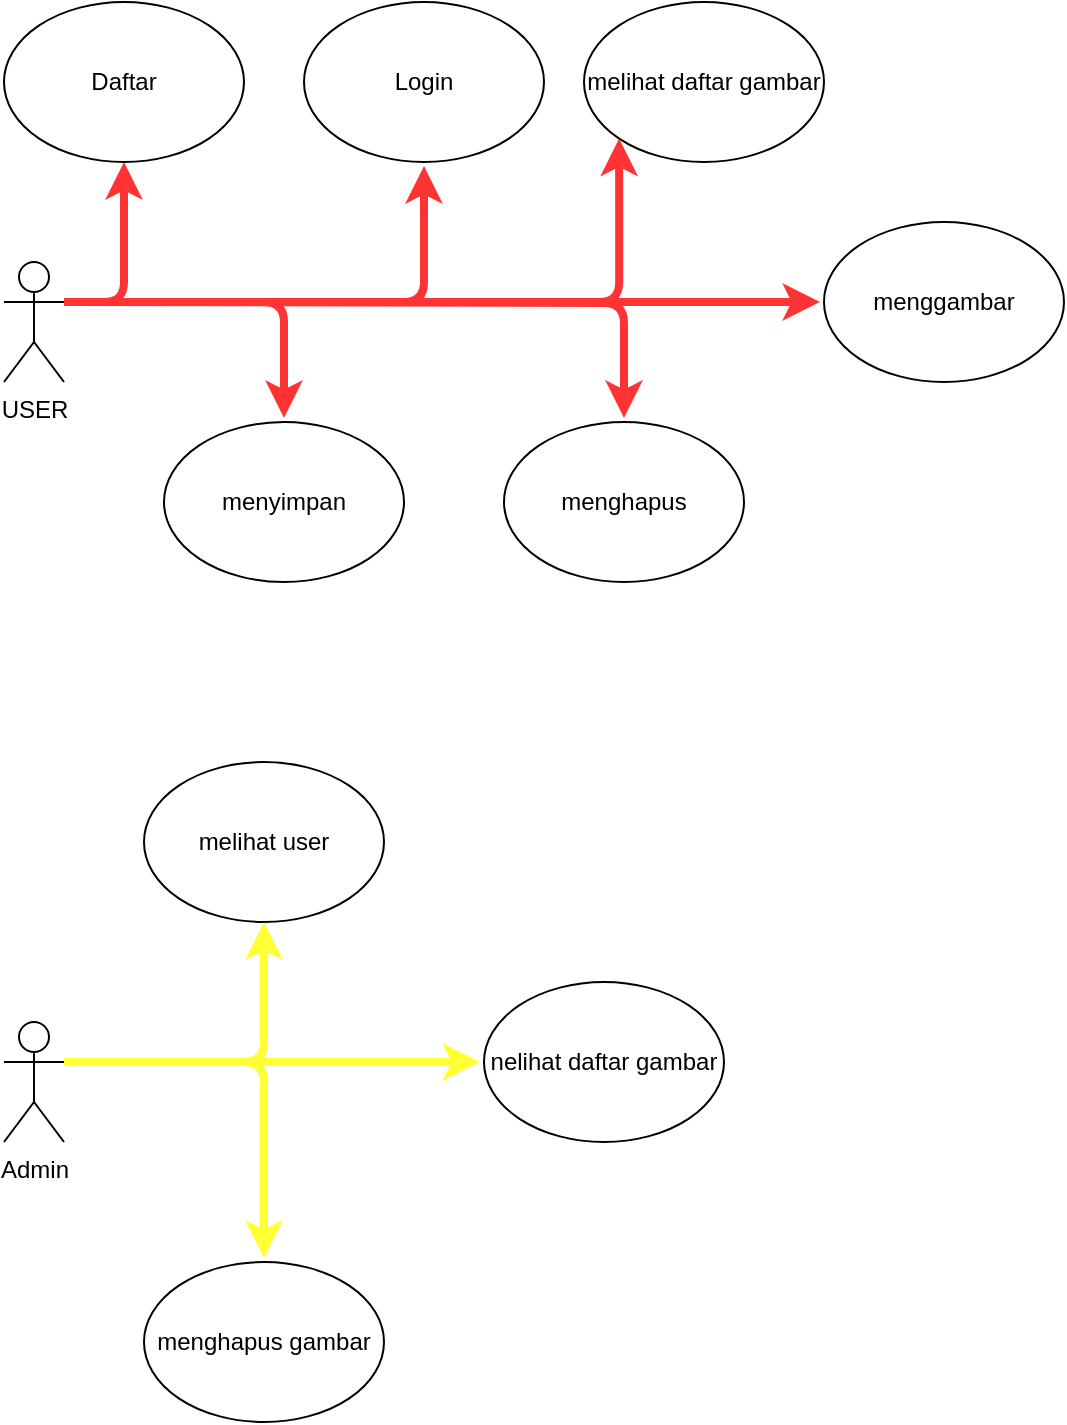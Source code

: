 <mxfile version="15.7.0" type="github">
  <diagram id="U_xnzKn267NZ0pF_PfQI" name="Page-1">
    <mxGraphModel dx="1422" dy="794" grid="1" gridSize="10" guides="1" tooltips="1" connect="1" arrows="1" fold="1" page="1" pageScale="1" pageWidth="850" pageHeight="1100" math="0" shadow="0">
      <root>
        <mxCell id="0" />
        <mxCell id="1" parent="0" />
        <mxCell id="mBxpgaZ4VFIDJMvniAg_-1" value="USER" style="shape=umlActor;verticalLabelPosition=bottom;verticalAlign=top;html=1;outlineConnect=0;" parent="1" vertex="1">
          <mxGeometry x="140" y="180" width="30" height="60" as="geometry" />
        </mxCell>
        <mxCell id="mBxpgaZ4VFIDJMvniAg_-2" value="Login" style="ellipse;whiteSpace=wrap;html=1;" parent="1" vertex="1">
          <mxGeometry x="290" y="50" width="120" height="80" as="geometry" />
        </mxCell>
        <mxCell id="mBxpgaZ4VFIDJMvniAg_-3" value="Daftar" style="ellipse;whiteSpace=wrap;html=1;" parent="1" vertex="1">
          <mxGeometry x="140" y="50" width="120" height="80" as="geometry" />
        </mxCell>
        <mxCell id="mBxpgaZ4VFIDJMvniAg_-4" value="menggambar" style="ellipse;whiteSpace=wrap;html=1;" parent="1" vertex="1">
          <mxGeometry x="550" y="160" width="120" height="80" as="geometry" />
        </mxCell>
        <mxCell id="mBxpgaZ4VFIDJMvniAg_-5" value="menghapus" style="ellipse;whiteSpace=wrap;html=1;" parent="1" vertex="1">
          <mxGeometry x="390" y="260" width="120" height="80" as="geometry" />
        </mxCell>
        <mxCell id="mBxpgaZ4VFIDJMvniAg_-6" value="menyimpan" style="ellipse;whiteSpace=wrap;html=1;" parent="1" vertex="1">
          <mxGeometry x="220" y="260" width="120" height="80" as="geometry" />
        </mxCell>
        <mxCell id="mBxpgaZ4VFIDJMvniAg_-7" value="melihat daftar gambar" style="ellipse;whiteSpace=wrap;html=1;" parent="1" vertex="1">
          <mxGeometry x="430" y="50" width="120" height="80" as="geometry" />
        </mxCell>
        <mxCell id="mBxpgaZ4VFIDJMvniAg_-8" value="melihat user" style="ellipse;whiteSpace=wrap;html=1;" parent="1" vertex="1">
          <mxGeometry x="210" y="430" width="120" height="80" as="geometry" />
        </mxCell>
        <mxCell id="mBxpgaZ4VFIDJMvniAg_-9" value="Admin&lt;br&gt;" style="shape=umlActor;verticalLabelPosition=bottom;verticalAlign=top;html=1;outlineConnect=0;" parent="1" vertex="1">
          <mxGeometry x="140" y="560" width="30" height="60" as="geometry" />
        </mxCell>
        <mxCell id="mBxpgaZ4VFIDJMvniAg_-10" value="nelihat daftar gambar" style="ellipse;whiteSpace=wrap;html=1;" parent="1" vertex="1">
          <mxGeometry x="380" y="540" width="120" height="80" as="geometry" />
        </mxCell>
        <mxCell id="mBxpgaZ4VFIDJMvniAg_-11" value="menghapus gambar" style="ellipse;whiteSpace=wrap;html=1;" parent="1" vertex="1">
          <mxGeometry x="210" y="680" width="120" height="80" as="geometry" />
        </mxCell>
        <mxCell id="mBxpgaZ4VFIDJMvniAg_-13" value="" style="endArrow=classic;html=1;rounded=1;edgeStyle=orthogonalEdgeStyle;exitX=1;exitY=0.333;exitDx=0;exitDy=0;exitPerimeter=0;entryX=0.5;entryY=1;entryDx=0;entryDy=0;fillColor=#fff2cc;strokeColor=#FF3333;targetPerimeterSpacing=2;jumpSize=21;strokeWidth=4;" parent="1" source="mBxpgaZ4VFIDJMvniAg_-1" target="mBxpgaZ4VFIDJMvniAg_-3" edge="1">
          <mxGeometry width="50" height="50" relative="1" as="geometry">
            <mxPoint x="180" y="200" as="sourcePoint" />
            <mxPoint x="230" y="150" as="targetPoint" />
          </mxGeometry>
        </mxCell>
        <mxCell id="mBxpgaZ4VFIDJMvniAg_-14" value="" style="endArrow=classic;html=1;rounded=1;edgeStyle=orthogonalEdgeStyle;exitX=1;exitY=0.333;exitDx=0;exitDy=0;exitPerimeter=0;fillColor=#fff2cc;strokeColor=#FF3333;targetPerimeterSpacing=2;jumpSize=21;strokeWidth=4;" parent="1" source="mBxpgaZ4VFIDJMvniAg_-1" target="mBxpgaZ4VFIDJMvniAg_-2" edge="1">
          <mxGeometry width="50" height="50" relative="1" as="geometry">
            <mxPoint x="240" y="230" as="sourcePoint" />
            <mxPoint x="260" y="120" as="targetPoint" />
          </mxGeometry>
        </mxCell>
        <mxCell id="mBxpgaZ4VFIDJMvniAg_-15" value="" style="endArrow=classic;html=1;rounded=1;edgeStyle=orthogonalEdgeStyle;exitX=1;exitY=0.333;exitDx=0;exitDy=0;exitPerimeter=0;fillColor=#fff2cc;strokeColor=#FF3333;targetPerimeterSpacing=2;jumpSize=21;strokeWidth=4;entryX=0;entryY=1;entryDx=0;entryDy=0;" parent="1" source="mBxpgaZ4VFIDJMvniAg_-1" target="mBxpgaZ4VFIDJMvniAg_-7" edge="1">
          <mxGeometry width="50" height="50" relative="1" as="geometry">
            <mxPoint x="180" y="210" as="sourcePoint" />
            <mxPoint x="340" y="92" as="targetPoint" />
          </mxGeometry>
        </mxCell>
        <mxCell id="mBxpgaZ4VFIDJMvniAg_-16" value="" style="endArrow=classic;html=1;rounded=1;edgeStyle=orthogonalEdgeStyle;exitX=1;exitY=0.333;exitDx=0;exitDy=0;exitPerimeter=0;fillColor=#fff2cc;strokeColor=#FF3333;targetPerimeterSpacing=2;jumpSize=21;strokeWidth=4;" parent="1" source="mBxpgaZ4VFIDJMvniAg_-1" target="mBxpgaZ4VFIDJMvniAg_-4" edge="1">
          <mxGeometry width="50" height="50" relative="1" as="geometry">
            <mxPoint x="180" y="210" as="sourcePoint" />
            <mxPoint x="417.574" y="138.284" as="targetPoint" />
          </mxGeometry>
        </mxCell>
        <mxCell id="mBxpgaZ4VFIDJMvniAg_-17" value="" style="endArrow=classic;html=1;rounded=1;edgeStyle=orthogonalEdgeStyle;fillColor=#fff2cc;strokeColor=#FF3333;targetPerimeterSpacing=2;jumpSize=21;strokeWidth=4;" parent="1" target="mBxpgaZ4VFIDJMvniAg_-5" edge="1">
          <mxGeometry width="50" height="50" relative="1" as="geometry">
            <mxPoint x="170" y="200" as="sourcePoint" />
            <mxPoint x="558" y="210" as="targetPoint" />
          </mxGeometry>
        </mxCell>
        <mxCell id="mBxpgaZ4VFIDJMvniAg_-18" value="" style="endArrow=classic;html=1;rounded=1;edgeStyle=orthogonalEdgeStyle;fillColor=#fff2cc;strokeColor=#FF3333;targetPerimeterSpacing=2;jumpSize=21;strokeWidth=4;exitX=1;exitY=0.333;exitDx=0;exitDy=0;exitPerimeter=0;" parent="1" source="mBxpgaZ4VFIDJMvniAg_-1" target="mBxpgaZ4VFIDJMvniAg_-6" edge="1">
          <mxGeometry width="50" height="50" relative="1" as="geometry">
            <mxPoint x="180" y="210" as="sourcePoint" />
            <mxPoint x="460" y="288" as="targetPoint" />
          </mxGeometry>
        </mxCell>
        <mxCell id="mBxpgaZ4VFIDJMvniAg_-19" value="" style="endArrow=classic;html=1;rounded=1;edgeStyle=orthogonalEdgeStyle;exitX=1;exitY=0.333;exitDx=0;exitDy=0;exitPerimeter=0;fillColor=#fff2cc;strokeColor=#FFFF33;targetPerimeterSpacing=2;jumpSize=21;strokeWidth=4;" parent="1" source="mBxpgaZ4VFIDJMvniAg_-9" target="mBxpgaZ4VFIDJMvniAg_-10" edge="1">
          <mxGeometry width="50" height="50" relative="1" as="geometry">
            <mxPoint x="190" y="599.5" as="sourcePoint" />
            <mxPoint x="568" y="599.5" as="targetPoint" />
          </mxGeometry>
        </mxCell>
        <mxCell id="mBxpgaZ4VFIDJMvniAg_-20" value="" style="endArrow=classic;html=1;rounded=1;edgeStyle=orthogonalEdgeStyle;exitX=1;exitY=0.333;exitDx=0;exitDy=0;exitPerimeter=0;fillColor=#fff2cc;strokeColor=#FFFF33;targetPerimeterSpacing=2;jumpSize=21;strokeWidth=4;entryX=0.5;entryY=1;entryDx=0;entryDy=0;" parent="1" source="mBxpgaZ4VFIDJMvniAg_-9" target="mBxpgaZ4VFIDJMvniAg_-8" edge="1">
          <mxGeometry width="50" height="50" relative="1" as="geometry">
            <mxPoint x="165" y="600" as="sourcePoint" />
            <mxPoint x="388" y="600" as="targetPoint" />
          </mxGeometry>
        </mxCell>
        <mxCell id="mBxpgaZ4VFIDJMvniAg_-21" value="" style="endArrow=classic;html=1;rounded=1;edgeStyle=orthogonalEdgeStyle;exitX=1;exitY=0.333;exitDx=0;exitDy=0;exitPerimeter=0;fillColor=#fff2cc;strokeColor=#FFFF33;targetPerimeterSpacing=2;jumpSize=21;strokeWidth=4;" parent="1" source="mBxpgaZ4VFIDJMvniAg_-9" target="mBxpgaZ4VFIDJMvniAg_-11" edge="1">
          <mxGeometry width="50" height="50" relative="1" as="geometry">
            <mxPoint x="180" y="590" as="sourcePoint" />
            <mxPoint x="280" y="520" as="targetPoint" />
          </mxGeometry>
        </mxCell>
      </root>
    </mxGraphModel>
  </diagram>
</mxfile>
